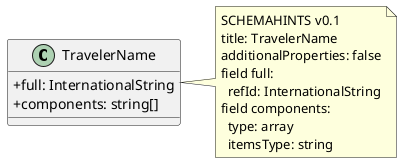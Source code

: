 @startuml
skinparam classAttributeIconSize 0
class TravelerName {
  +full: InternationalString
  +components: string[]
}
note right of TravelerName
SCHEMAHINTS v0.1
title: TravelerName
additionalProperties: false
field full:
  refId: InternationalString
field components:
  type: array
  itemsType: string
end note
@enduml
